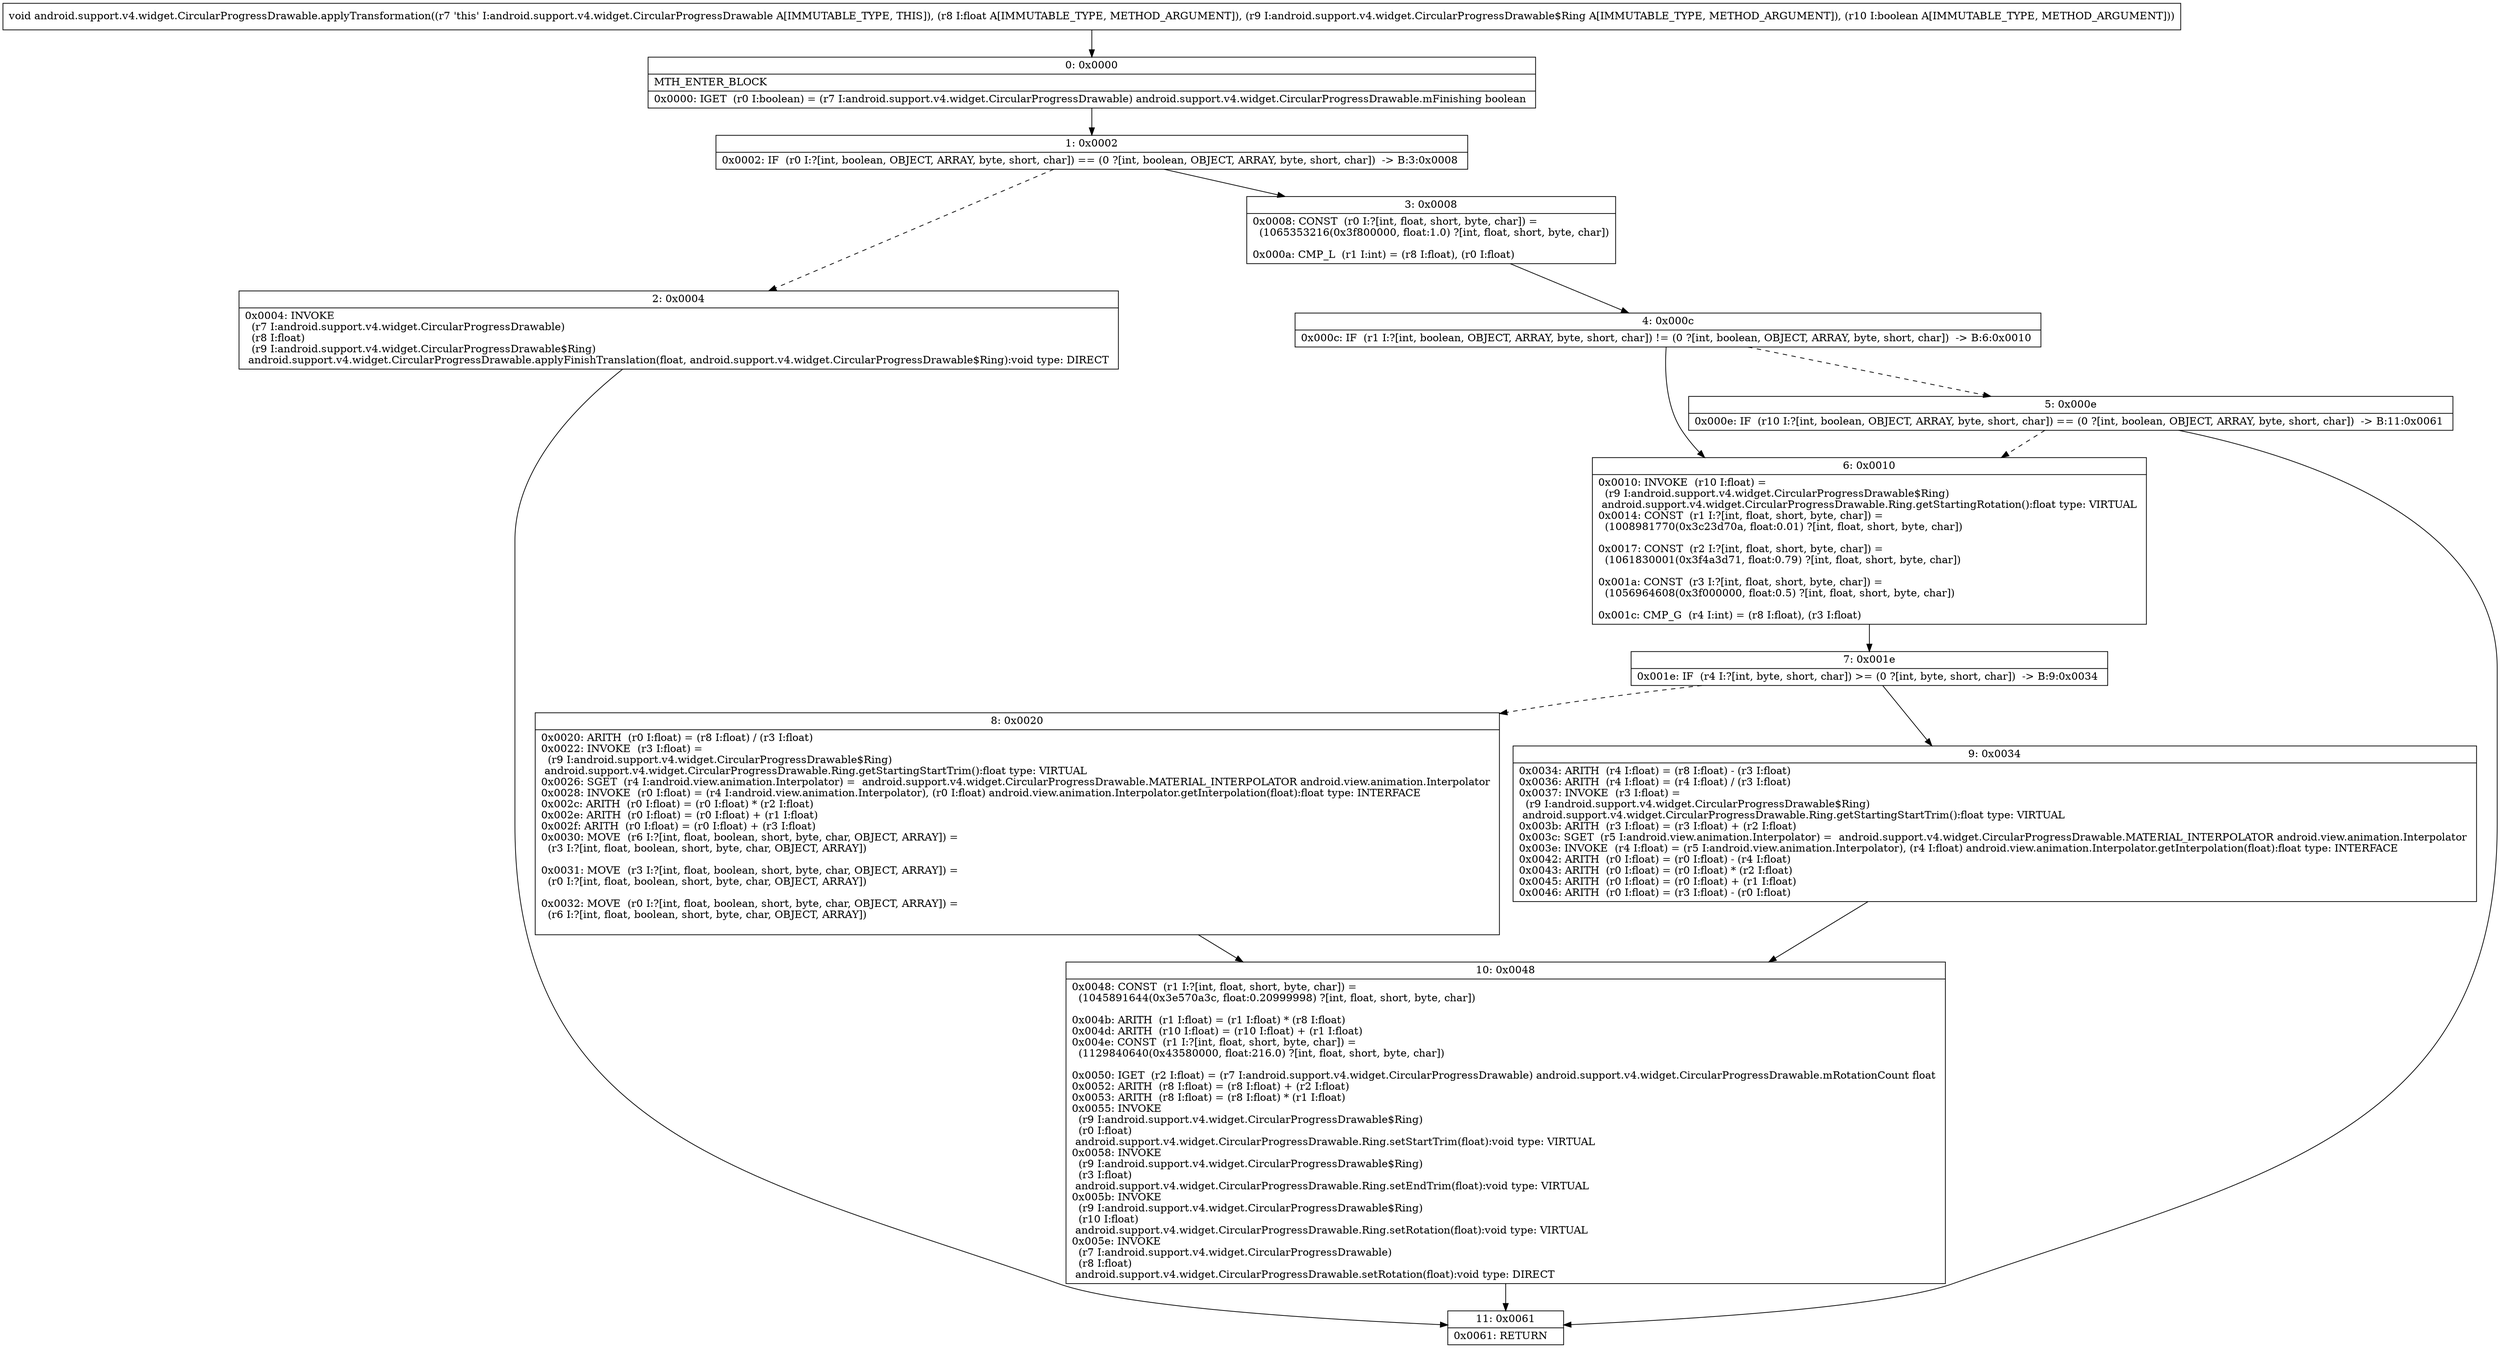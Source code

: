 digraph "CFG forandroid.support.v4.widget.CircularProgressDrawable.applyTransformation(FLandroid\/support\/v4\/widget\/CircularProgressDrawable$Ring;Z)V" {
Node_0 [shape=record,label="{0\:\ 0x0000|MTH_ENTER_BLOCK\l|0x0000: IGET  (r0 I:boolean) = (r7 I:android.support.v4.widget.CircularProgressDrawable) android.support.v4.widget.CircularProgressDrawable.mFinishing boolean \l}"];
Node_1 [shape=record,label="{1\:\ 0x0002|0x0002: IF  (r0 I:?[int, boolean, OBJECT, ARRAY, byte, short, char]) == (0 ?[int, boolean, OBJECT, ARRAY, byte, short, char])  \-\> B:3:0x0008 \l}"];
Node_2 [shape=record,label="{2\:\ 0x0004|0x0004: INVOKE  \l  (r7 I:android.support.v4.widget.CircularProgressDrawable)\l  (r8 I:float)\l  (r9 I:android.support.v4.widget.CircularProgressDrawable$Ring)\l android.support.v4.widget.CircularProgressDrawable.applyFinishTranslation(float, android.support.v4.widget.CircularProgressDrawable$Ring):void type: DIRECT \l}"];
Node_3 [shape=record,label="{3\:\ 0x0008|0x0008: CONST  (r0 I:?[int, float, short, byte, char]) = \l  (1065353216(0x3f800000, float:1.0) ?[int, float, short, byte, char])\l \l0x000a: CMP_L  (r1 I:int) = (r8 I:float), (r0 I:float) \l}"];
Node_4 [shape=record,label="{4\:\ 0x000c|0x000c: IF  (r1 I:?[int, boolean, OBJECT, ARRAY, byte, short, char]) != (0 ?[int, boolean, OBJECT, ARRAY, byte, short, char])  \-\> B:6:0x0010 \l}"];
Node_5 [shape=record,label="{5\:\ 0x000e|0x000e: IF  (r10 I:?[int, boolean, OBJECT, ARRAY, byte, short, char]) == (0 ?[int, boolean, OBJECT, ARRAY, byte, short, char])  \-\> B:11:0x0061 \l}"];
Node_6 [shape=record,label="{6\:\ 0x0010|0x0010: INVOKE  (r10 I:float) = \l  (r9 I:android.support.v4.widget.CircularProgressDrawable$Ring)\l android.support.v4.widget.CircularProgressDrawable.Ring.getStartingRotation():float type: VIRTUAL \l0x0014: CONST  (r1 I:?[int, float, short, byte, char]) = \l  (1008981770(0x3c23d70a, float:0.01) ?[int, float, short, byte, char])\l \l0x0017: CONST  (r2 I:?[int, float, short, byte, char]) = \l  (1061830001(0x3f4a3d71, float:0.79) ?[int, float, short, byte, char])\l \l0x001a: CONST  (r3 I:?[int, float, short, byte, char]) = \l  (1056964608(0x3f000000, float:0.5) ?[int, float, short, byte, char])\l \l0x001c: CMP_G  (r4 I:int) = (r8 I:float), (r3 I:float) \l}"];
Node_7 [shape=record,label="{7\:\ 0x001e|0x001e: IF  (r4 I:?[int, byte, short, char]) \>= (0 ?[int, byte, short, char])  \-\> B:9:0x0034 \l}"];
Node_8 [shape=record,label="{8\:\ 0x0020|0x0020: ARITH  (r0 I:float) = (r8 I:float) \/ (r3 I:float) \l0x0022: INVOKE  (r3 I:float) = \l  (r9 I:android.support.v4.widget.CircularProgressDrawable$Ring)\l android.support.v4.widget.CircularProgressDrawable.Ring.getStartingStartTrim():float type: VIRTUAL \l0x0026: SGET  (r4 I:android.view.animation.Interpolator) =  android.support.v4.widget.CircularProgressDrawable.MATERIAL_INTERPOLATOR android.view.animation.Interpolator \l0x0028: INVOKE  (r0 I:float) = (r4 I:android.view.animation.Interpolator), (r0 I:float) android.view.animation.Interpolator.getInterpolation(float):float type: INTERFACE \l0x002c: ARITH  (r0 I:float) = (r0 I:float) * (r2 I:float) \l0x002e: ARITH  (r0 I:float) = (r0 I:float) + (r1 I:float) \l0x002f: ARITH  (r0 I:float) = (r0 I:float) + (r3 I:float) \l0x0030: MOVE  (r6 I:?[int, float, boolean, short, byte, char, OBJECT, ARRAY]) = \l  (r3 I:?[int, float, boolean, short, byte, char, OBJECT, ARRAY])\l \l0x0031: MOVE  (r3 I:?[int, float, boolean, short, byte, char, OBJECT, ARRAY]) = \l  (r0 I:?[int, float, boolean, short, byte, char, OBJECT, ARRAY])\l \l0x0032: MOVE  (r0 I:?[int, float, boolean, short, byte, char, OBJECT, ARRAY]) = \l  (r6 I:?[int, float, boolean, short, byte, char, OBJECT, ARRAY])\l \l}"];
Node_9 [shape=record,label="{9\:\ 0x0034|0x0034: ARITH  (r4 I:float) = (r8 I:float) \- (r3 I:float) \l0x0036: ARITH  (r4 I:float) = (r4 I:float) \/ (r3 I:float) \l0x0037: INVOKE  (r3 I:float) = \l  (r9 I:android.support.v4.widget.CircularProgressDrawable$Ring)\l android.support.v4.widget.CircularProgressDrawable.Ring.getStartingStartTrim():float type: VIRTUAL \l0x003b: ARITH  (r3 I:float) = (r3 I:float) + (r2 I:float) \l0x003c: SGET  (r5 I:android.view.animation.Interpolator) =  android.support.v4.widget.CircularProgressDrawable.MATERIAL_INTERPOLATOR android.view.animation.Interpolator \l0x003e: INVOKE  (r4 I:float) = (r5 I:android.view.animation.Interpolator), (r4 I:float) android.view.animation.Interpolator.getInterpolation(float):float type: INTERFACE \l0x0042: ARITH  (r0 I:float) = (r0 I:float) \- (r4 I:float) \l0x0043: ARITH  (r0 I:float) = (r0 I:float) * (r2 I:float) \l0x0045: ARITH  (r0 I:float) = (r0 I:float) + (r1 I:float) \l0x0046: ARITH  (r0 I:float) = (r3 I:float) \- (r0 I:float) \l}"];
Node_10 [shape=record,label="{10\:\ 0x0048|0x0048: CONST  (r1 I:?[int, float, short, byte, char]) = \l  (1045891644(0x3e570a3c, float:0.20999998) ?[int, float, short, byte, char])\l \l0x004b: ARITH  (r1 I:float) = (r1 I:float) * (r8 I:float) \l0x004d: ARITH  (r10 I:float) = (r10 I:float) + (r1 I:float) \l0x004e: CONST  (r1 I:?[int, float, short, byte, char]) = \l  (1129840640(0x43580000, float:216.0) ?[int, float, short, byte, char])\l \l0x0050: IGET  (r2 I:float) = (r7 I:android.support.v4.widget.CircularProgressDrawable) android.support.v4.widget.CircularProgressDrawable.mRotationCount float \l0x0052: ARITH  (r8 I:float) = (r8 I:float) + (r2 I:float) \l0x0053: ARITH  (r8 I:float) = (r8 I:float) * (r1 I:float) \l0x0055: INVOKE  \l  (r9 I:android.support.v4.widget.CircularProgressDrawable$Ring)\l  (r0 I:float)\l android.support.v4.widget.CircularProgressDrawable.Ring.setStartTrim(float):void type: VIRTUAL \l0x0058: INVOKE  \l  (r9 I:android.support.v4.widget.CircularProgressDrawable$Ring)\l  (r3 I:float)\l android.support.v4.widget.CircularProgressDrawable.Ring.setEndTrim(float):void type: VIRTUAL \l0x005b: INVOKE  \l  (r9 I:android.support.v4.widget.CircularProgressDrawable$Ring)\l  (r10 I:float)\l android.support.v4.widget.CircularProgressDrawable.Ring.setRotation(float):void type: VIRTUAL \l0x005e: INVOKE  \l  (r7 I:android.support.v4.widget.CircularProgressDrawable)\l  (r8 I:float)\l android.support.v4.widget.CircularProgressDrawable.setRotation(float):void type: DIRECT \l}"];
Node_11 [shape=record,label="{11\:\ 0x0061|0x0061: RETURN   \l}"];
MethodNode[shape=record,label="{void android.support.v4.widget.CircularProgressDrawable.applyTransformation((r7 'this' I:android.support.v4.widget.CircularProgressDrawable A[IMMUTABLE_TYPE, THIS]), (r8 I:float A[IMMUTABLE_TYPE, METHOD_ARGUMENT]), (r9 I:android.support.v4.widget.CircularProgressDrawable$Ring A[IMMUTABLE_TYPE, METHOD_ARGUMENT]), (r10 I:boolean A[IMMUTABLE_TYPE, METHOD_ARGUMENT])) }"];
MethodNode -> Node_0;
Node_0 -> Node_1;
Node_1 -> Node_2[style=dashed];
Node_1 -> Node_3;
Node_2 -> Node_11;
Node_3 -> Node_4;
Node_4 -> Node_5[style=dashed];
Node_4 -> Node_6;
Node_5 -> Node_6[style=dashed];
Node_5 -> Node_11;
Node_6 -> Node_7;
Node_7 -> Node_8[style=dashed];
Node_7 -> Node_9;
Node_8 -> Node_10;
Node_9 -> Node_10;
Node_10 -> Node_11;
}

